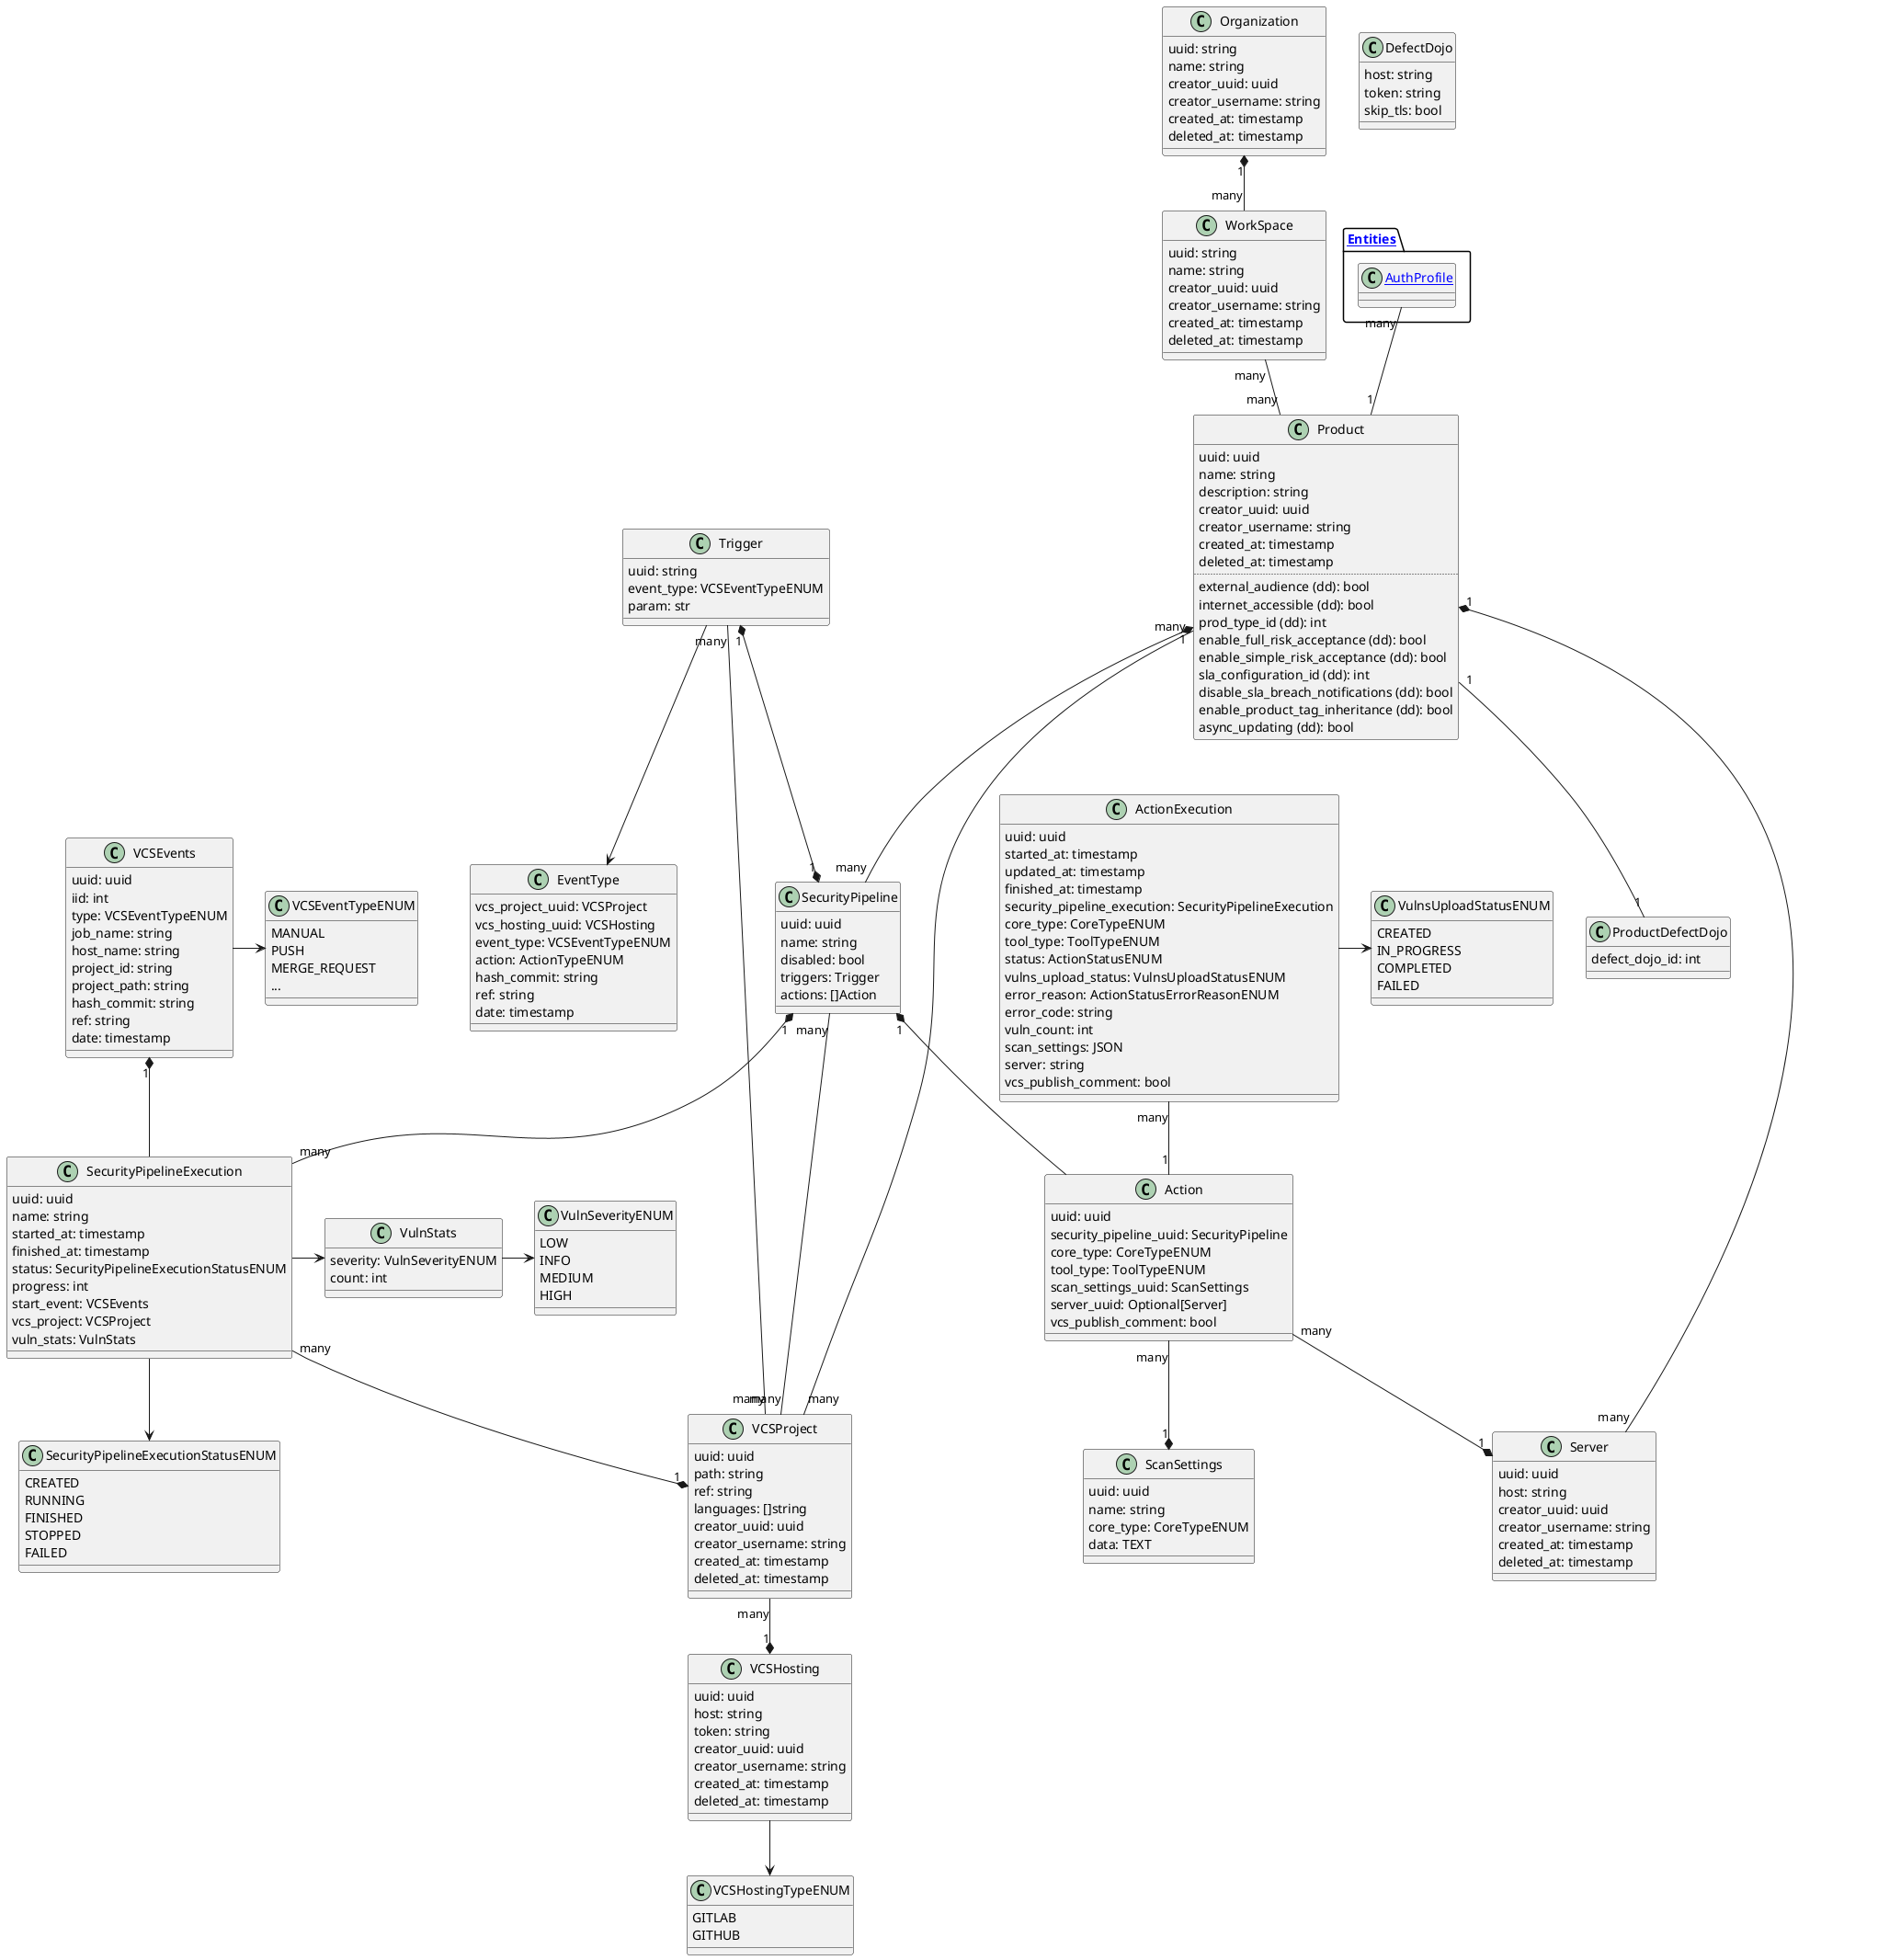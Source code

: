 @startuml

class DefectDojo {
    host: string
    token: string
    skip_tls: bool
}

class Organization {
    uuid: string
    name: string
    creator_uuid: uuid
    creator_username: string
    created_at: timestamp
    deleted_at: timestamp
}

class WorkSpace {
    uuid: string
    name: string
    creator_uuid: uuid
    creator_username: string
    created_at: timestamp
    deleted_at: timestamp
}

class Product {
    uuid: uuid
    name: string
    description: string
    creator_uuid: uuid
    creator_username: string
    created_at: timestamp
    deleted_at: timestamp
    ..
    external_audience (dd): bool
    internet_accessible (dd): bool
    prod_type_id (dd): int
    enable_full_risk_acceptance (dd): bool
    enable_simple_risk_acceptance (dd): bool
    sla_configuration_id (dd): int
    disable_sla_breach_notifications (dd): bool
    enable_product_tag_inheritance (dd): bool
    async_updating (dd): bool
}

class ProductDefectDojo {
    defect_dojo_id: int
}

class VCSProject {
    uuid: uuid
    path: string
    ref: string
    languages: []string
    creator_uuid: uuid
    creator_username: string
    created_at: timestamp
    deleted_at: timestamp
}

class VCSEvents {
    uuid: uuid
    iid: int
    type: VCSEventTypeENUM
    job_name: string
    host_name: string
    project_id: string
    project_path: string
    hash_commit: string
    ref: string
    date: timestamp
}

class VCSEventTypeENUM {
    MANUAL
    PUSH
    MERGE_REQUEST
    ...
}

class VCSHostingTypeENUM {
    GITLAB
    GITHUB
}

class VCSHosting {
    uuid: uuid
    host: string
    token: string
    creator_uuid: uuid
    creator_username: string
    created_at: timestamp
    deleted_at: timestamp
}

class Server {
    uuid: uuid
    host: string
    creator_uuid: uuid
    creator_username: string
    created_at: timestamp
    deleted_at: timestamp
}

class ScanSettings {
    uuid: uuid
    name: string
    core_type: CoreTypeENUM
    data: TEXT
}

class SecurityPipeline {
    uuid: uuid
    name: string
    disabled: bool
    triggers: Trigger
    actions: []Action
}

class SecurityPipelineExecution {
    uuid: uuid
    name: string
    started_at: timestamp
    finished_at: timestamp
    status: SecurityPipelineExecutionStatusENUM
    progress: int
    start_event: VCSEvents
    vcs_project: VCSProject
    vuln_stats: VulnStats
}

class VulnStats {
    severity: VulnSeverityENUM
    count: int
}

class VulnSeverityENUM {
    LOW
    INFO
    MEDIUM
    HIGH
}

class SecurityPipelineExecutionStatusENUM {
    CREATED
    RUNNING
    FINISHED
    STOPPED
    FAILED
}

class Trigger {
    uuid: string
    event_type: VCSEventTypeENUM
    param: str
}

class EventType {
    vcs_project_uuid: VCSProject
    vcs_hosting_uuid: VCSHosting
    event_type: VCSEventTypeENUM
    action: ActionTypeENUM
    hash_commit: string
    ref: string
    date: timestamp
}

class Action {
    uuid: uuid
    security_pipeline_uuid: SecurityPipeline
    core_type: CoreTypeENUM
    tool_type: ToolTypeENUM
    scan_settings_uuid: ScanSettings
    server_uuid: Optional[Server]
    vcs_publish_comment: bool
}

class ActionExecution {
    uuid: uuid
    started_at: timestamp
    updated_at: timestamp
    finished_at: timestamp
    security_pipeline_execution: SecurityPipelineExecution
    core_type: CoreTypeENUM
    tool_type: ToolTypeENUM
    status: ActionStatusENUM
    vulns_upload_status: VulnsUploadStatusENUM
    error_reason: ActionStatusErrorReasonENUM
    error_code: string
    vuln_count: int
    scan_settings: JSON
    server: string
    vcs_publish_comment: bool
}

class VulnsUploadStatusENUM {
    CREATED
    IN_PROGRESS
    COMPLETED
    FAILED
}

package "[[/entities/docs/blank?dh-doc-id=asoc.entities Entities]]" as Entities {
    class "[[/entities/docs/blank?dh-doc-id=asoc.entities.scan_settings.dast.auth_profile AuthProfile]]" as AuthProfile {}
}

' links
Organization "1" *-- "many" WorkSpace

WorkSpace "many" -- "many" Product

Product "1" -- "1" ProductDefectDojo

Product "many" -- "many" VCSProject
Product "1" *-- "many" Server
Product "1" *-- "many" SecurityPipeline

VCSProject "many" --* "1" VCSHosting
VCSHosting --> VCSHostingTypeENUM

Trigger "many" -- "many" VCSProject
Trigger "1" *--* "1" SecurityPipeline
Trigger --> EventType

SecurityPipeline "1" *-- "many" SecurityPipelineExecution
SecurityPipelineExecution --> SecurityPipelineExecutionStatusENUM
SecurityPipelineExecution "many" --* "1" VCSProject

SecurityPipeline "many" -- "many" VCSProject

SecurityPipeline "1" *-- Action

VCSEvents -> VCSEventTypeENUM
VCSEvents "1" *-- SecurityPipelineExecution

Action "many" --* "1" Server
Action "many" --* "1" ScanSettings

SecurityPipelineExecution -> VulnStats
VulnStats -> VulnSeverityENUM

ActionExecution "many" -- "1" Action
ActionExecution -> VulnsUploadStatusENUM

AuthProfile "many" -- "1" Product

@enduml

